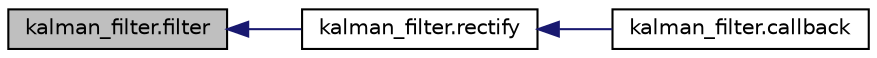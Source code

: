 digraph "kalman_filter.filter"
{
 // INTERACTIVE_SVG=YES
  edge [fontname="Helvetica",fontsize="10",labelfontname="Helvetica",labelfontsize="10"];
  node [fontname="Helvetica",fontsize="10",shape=record];
  rankdir="LR";
  Node1 [label="kalman_filter.filter",height=0.2,width=0.4,color="black", fillcolor="grey75", style="filled", fontcolor="black"];
  Node1 -> Node2 [dir="back",color="midnightblue",fontsize="10",style="solid",fontname="Helvetica"];
  Node2 [label="kalman_filter.rectify",height=0.2,width=0.4,color="black", fillcolor="white", style="filled",URL="$dd/dfb/namespacekalman__filter.html#a5cb5d87fa6e30ae74c5d3235241bafc8"];
  Node2 -> Node3 [dir="back",color="midnightblue",fontsize="10",style="solid",fontname="Helvetica"];
  Node3 [label="kalman_filter.callback",height=0.2,width=0.4,color="black", fillcolor="white", style="filled",URL="$dd/dfb/namespacekalman__filter.html#ad03aba1dda9c0e4d2528824a54c277e3"];
}
